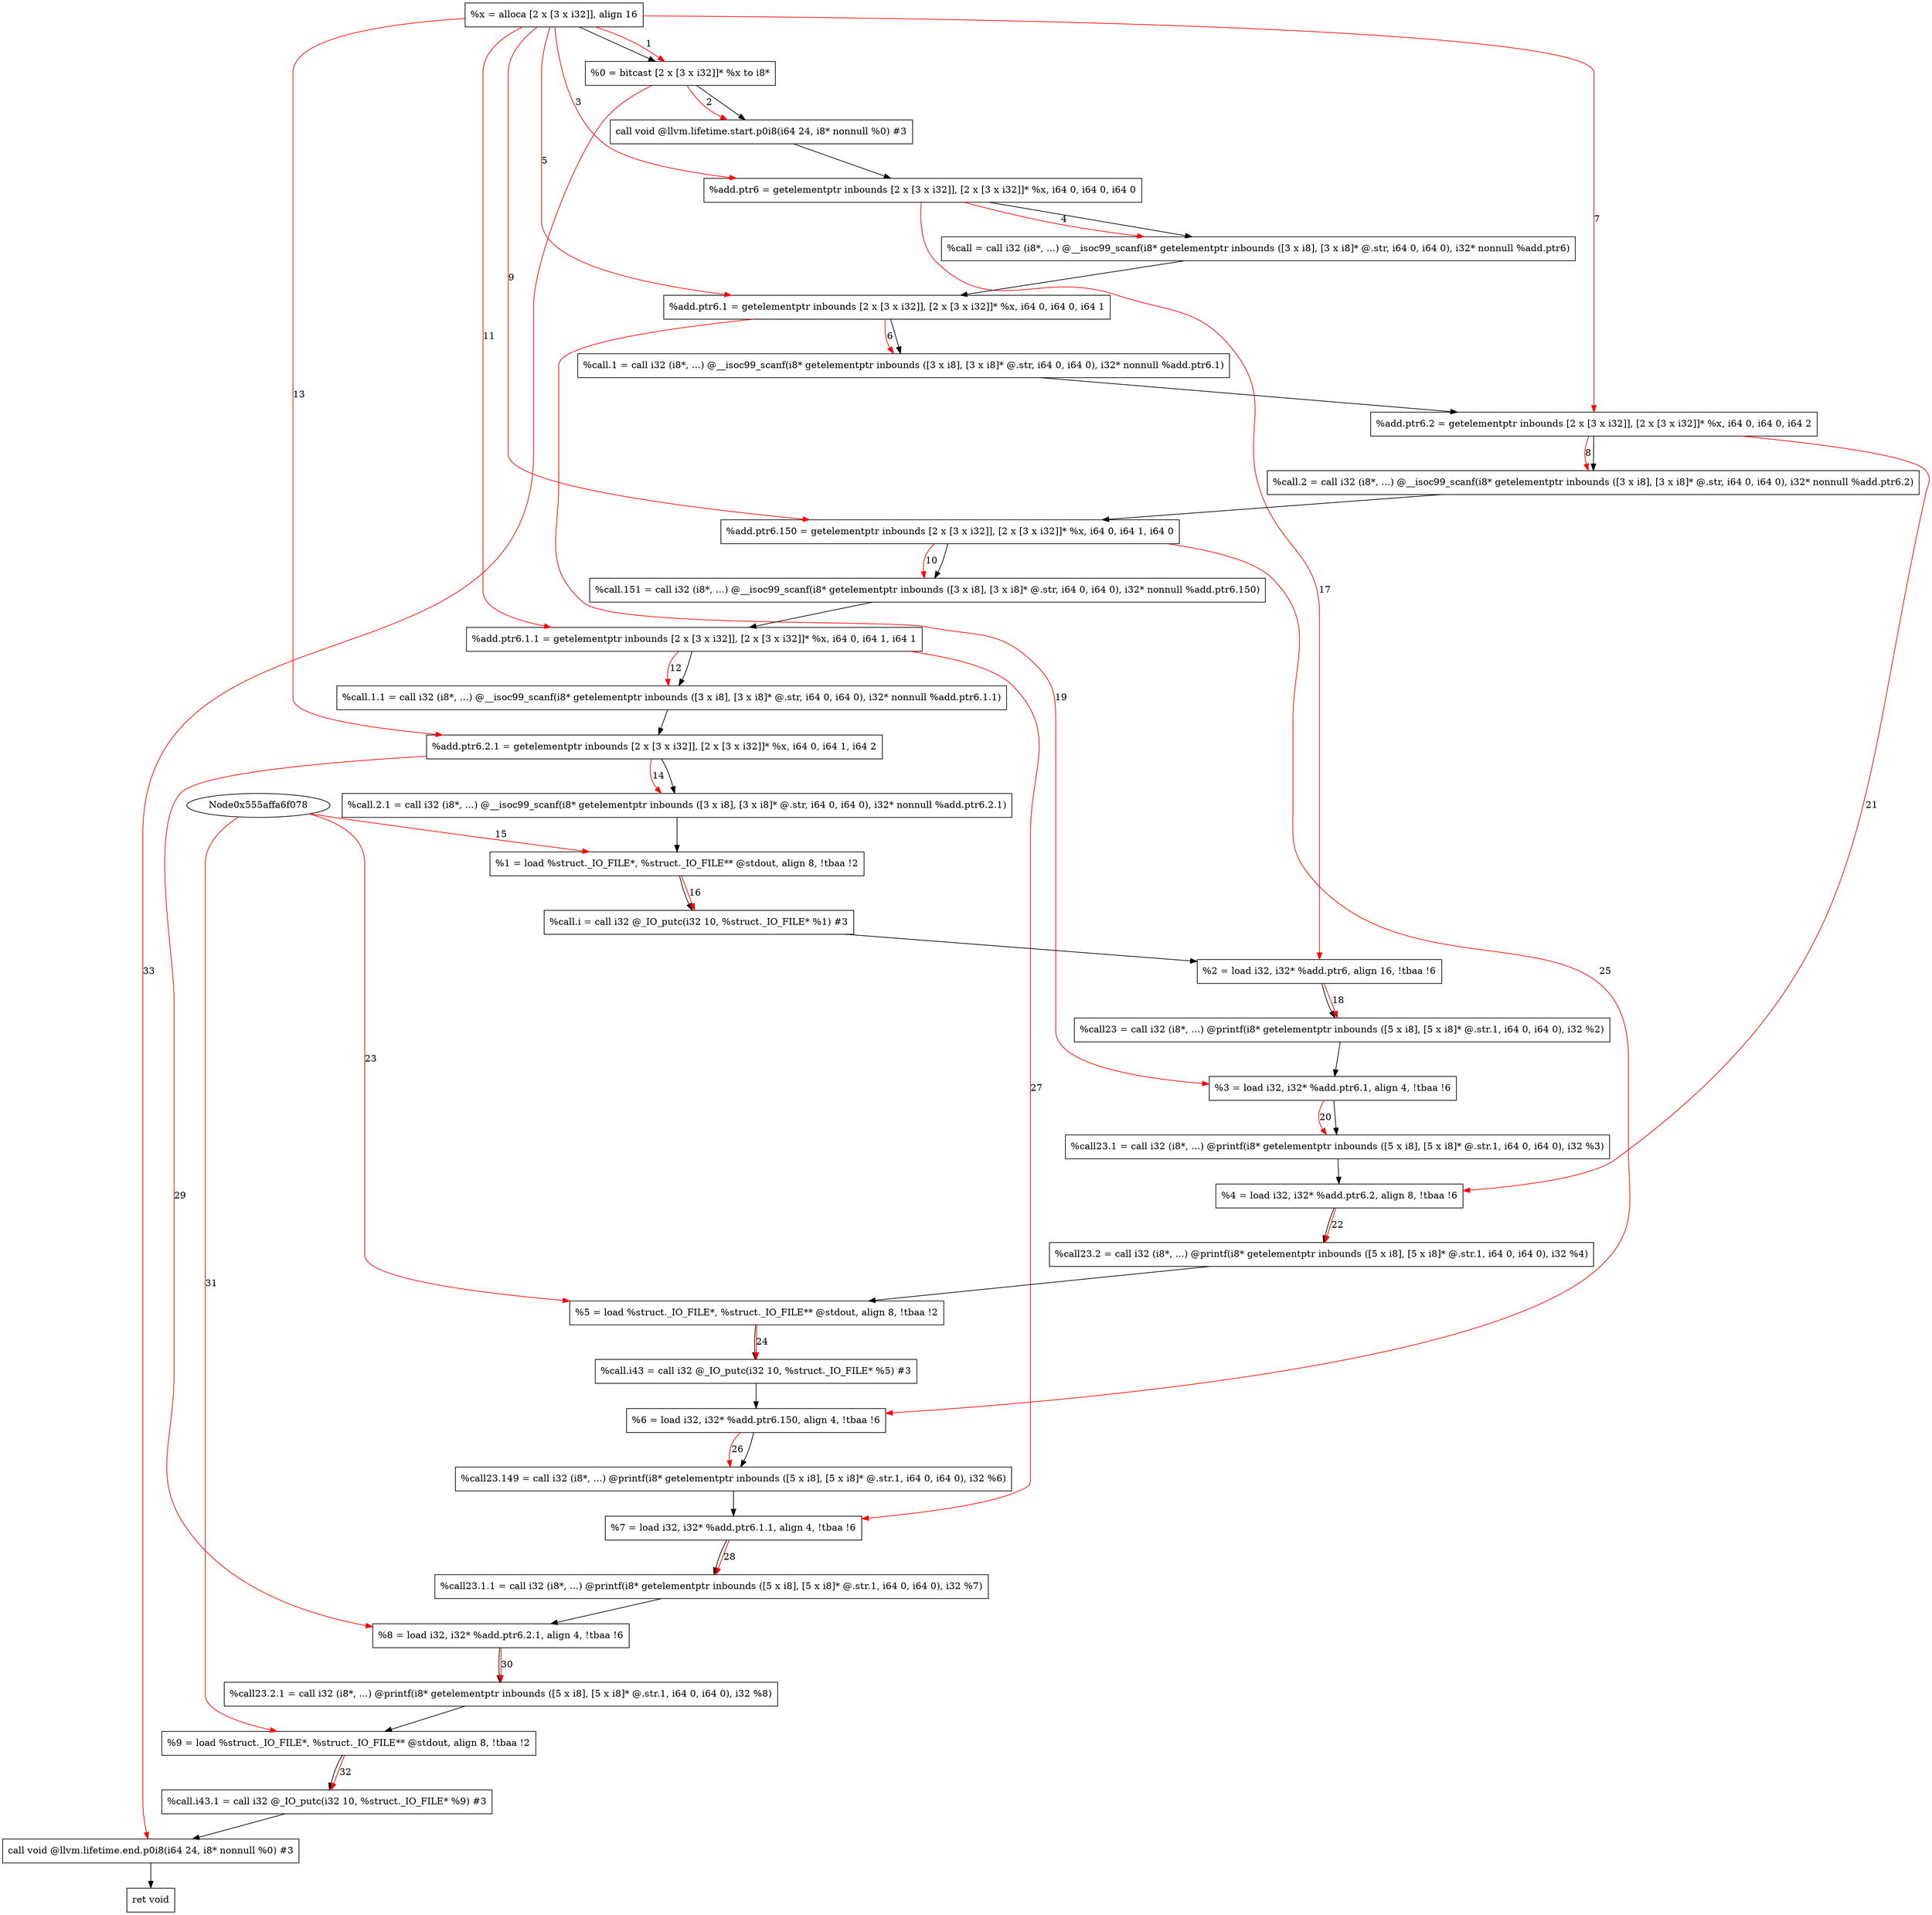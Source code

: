 digraph "CDFG for'func' function" {
	Node0x555affa6f328[shape=record, label="  %x = alloca [2 x [3 x i32]], align 16"]
	Node0x555affa6f9e8[shape=record, label="  %0 = bitcast [2 x [3 x i32]]* %x to i8*"]
	Node0x555affa6fe48[shape=record, label="  call void @llvm.lifetime.start.p0i8(i64 24, i8* nonnull %0) #3"]
	Node0x555affa6ff70[shape=record, label="  %add.ptr6 = getelementptr inbounds [2 x [3 x i32]], [2 x [3 x i32]]* %x, i64 0, i64 0, i64 0"]
	Node0x555affa70388[shape=record, label="  %call = call i32 (i8*, ...) @__isoc99_scanf(i8* getelementptr inbounds ([3 x i8], [3 x i8]* @.str, i64 0, i64 0), i32* nonnull %add.ptr6)"]
	Node0x555affa704c0[shape=record, label="  %add.ptr6.1 = getelementptr inbounds [2 x [3 x i32]], [2 x [3 x i32]]* %x, i64 0, i64 0, i64 1"]
	Node0x555affa705a8[shape=record, label="  %call.1 = call i32 (i8*, ...) @__isoc99_scanf(i8* getelementptr inbounds ([3 x i8], [3 x i8]* @.str, i64 0, i64 0), i32* nonnull %add.ptr6.1)"]
	Node0x555affa706e0[shape=record, label="  %add.ptr6.2 = getelementptr inbounds [2 x [3 x i32]], [2 x [3 x i32]]* %x, i64 0, i64 0, i64 2"]
	Node0x555affa707c8[shape=record, label="  %call.2 = call i32 (i8*, ...) @__isoc99_scanf(i8* getelementptr inbounds ([3 x i8], [3 x i8]* @.str, i64 0, i64 0), i32* nonnull %add.ptr6.2)"]
	Node0x555affa708d0[shape=record, label="  %add.ptr6.150 = getelementptr inbounds [2 x [3 x i32]], [2 x [3 x i32]]* %x, i64 0, i64 1, i64 0"]
	Node0x555affa709b8[shape=record, label="  %call.151 = call i32 (i8*, ...) @__isoc99_scanf(i8* getelementptr inbounds ([3 x i8], [3 x i8]* @.str, i64 0, i64 0), i32* nonnull %add.ptr6.150)"]
	Node0x555affa70af0[shape=record, label="  %add.ptr6.1.1 = getelementptr inbounds [2 x [3 x i32]], [2 x [3 x i32]]* %x, i64 0, i64 1, i64 1"]
	Node0x555affa70bb8[shape=record, label="  %call.1.1 = call i32 (i8*, ...) @__isoc99_scanf(i8* getelementptr inbounds ([3 x i8], [3 x i8]* @.str, i64 0, i64 0), i32* nonnull %add.ptr6.1.1)"]
	Node0x555affa70cf0[shape=record, label="  %add.ptr6.2.1 = getelementptr inbounds [2 x [3 x i32]], [2 x [3 x i32]]* %x, i64 0, i64 1, i64 2"]
	Node0x555affa70f58[shape=record, label="  %call.2.1 = call i32 (i8*, ...) @__isoc99_scanf(i8* getelementptr inbounds ([3 x i8], [3 x i8]* @.str, i64 0, i64 0), i32* nonnull %add.ptr6.2.1)"]
	Node0x555affa71048[shape=record, label="  %1 = load %struct._IO_FILE*, %struct._IO_FILE** @stdout, align 8, !tbaa !2"]
	Node0x555affa720b8[shape=record, label="  %call.i = call i32 @_IO_putc(i32 10, %struct._IO_FILE* %1) #3"]
	Node0x555affa72178[shape=record, label="  %2 = load i32, i32* %add.ptr6, align 16, !tbaa !6"]
	Node0x555affa723c8[shape=record, label="  %call23 = call i32 (i8*, ...) @printf(i8* getelementptr inbounds ([5 x i8], [5 x i8]* @.str.1, i64 0, i64 0), i32 %2)"]
	Node0x555affa724a8[shape=record, label="  %3 = load i32, i32* %add.ptr6.1, align 4, !tbaa !6"]
	Node0x555affa72b68[shape=record, label="  %call23.1 = call i32 (i8*, ...) @printf(i8* getelementptr inbounds ([5 x i8], [5 x i8]* @.str.1, i64 0, i64 0), i32 %3)"]
	Node0x555affa72c58[shape=record, label="  %4 = load i32, i32* %add.ptr6.2, align 8, !tbaa !6"]
	Node0x555affa72d38[shape=record, label="  %call23.2 = call i32 (i8*, ...) @printf(i8* getelementptr inbounds ([5 x i8], [5 x i8]* @.str.1, i64 0, i64 0), i32 %4)"]
	Node0x555affa72df8[shape=record, label="  %5 = load %struct._IO_FILE*, %struct._IO_FILE** @stdout, align 8, !tbaa !2"]
	Node0x555affa734d8[shape=record, label="  %call.i43 = call i32 @_IO_putc(i32 10, %struct._IO_FILE* %5) #3"]
	Node0x555affa735c8[shape=record, label="  %6 = load i32, i32* %add.ptr6.150, align 4, !tbaa !6"]
	Node0x555affa73658[shape=record, label="  %call23.149 = call i32 (i8*, ...) @printf(i8* getelementptr inbounds ([5 x i8], [5 x i8]* @.str.1, i64 0, i64 0), i32 %6)"]
	Node0x555affa73748[shape=record, label="  %7 = load i32, i32* %add.ptr6.1.1, align 4, !tbaa !6"]
	Node0x555affa737d8[shape=record, label="  %call23.1.1 = call i32 (i8*, ...) @printf(i8* getelementptr inbounds ([5 x i8], [5 x i8]* @.str.1, i64 0, i64 0), i32 %7)"]
	Node0x555affa738c8[shape=record, label="  %8 = load i32, i32* %add.ptr6.2.1, align 4, !tbaa !6"]
	Node0x555affa739e8[shape=record, label="  %call23.2.1 = call i32 (i8*, ...) @printf(i8* getelementptr inbounds ([5 x i8], [5 x i8]* @.str.1, i64 0, i64 0), i32 %8)"]
	Node0x555affa73a88[shape=record, label="  %9 = load %struct._IO_FILE*, %struct._IO_FILE** @stdout, align 8, !tbaa !2"]
	Node0x555affa73b38[shape=record, label="  %call.i43.1 = call i32 @_IO_putc(i32 10, %struct._IO_FILE* %9) #3"]
	Node0x555affa73df8[shape=record, label="  call void @llvm.lifetime.end.p0i8(i64 24, i8* nonnull %0) #3"]
	Node0x555affa73ea0[shape=record, label="  ret void"]
	Node0x555affa6f328 -> Node0x555affa6f9e8
	Node0x555affa6f9e8 -> Node0x555affa6fe48
	Node0x555affa6fe48 -> Node0x555affa6ff70
	Node0x555affa6ff70 -> Node0x555affa70388
	Node0x555affa70388 -> Node0x555affa704c0
	Node0x555affa704c0 -> Node0x555affa705a8
	Node0x555affa705a8 -> Node0x555affa706e0
	Node0x555affa706e0 -> Node0x555affa707c8
	Node0x555affa707c8 -> Node0x555affa708d0
	Node0x555affa708d0 -> Node0x555affa709b8
	Node0x555affa709b8 -> Node0x555affa70af0
	Node0x555affa70af0 -> Node0x555affa70bb8
	Node0x555affa70bb8 -> Node0x555affa70cf0
	Node0x555affa70cf0 -> Node0x555affa70f58
	Node0x555affa70f58 -> Node0x555affa71048
	Node0x555affa71048 -> Node0x555affa720b8
	Node0x555affa720b8 -> Node0x555affa72178
	Node0x555affa72178 -> Node0x555affa723c8
	Node0x555affa723c8 -> Node0x555affa724a8
	Node0x555affa724a8 -> Node0x555affa72b68
	Node0x555affa72b68 -> Node0x555affa72c58
	Node0x555affa72c58 -> Node0x555affa72d38
	Node0x555affa72d38 -> Node0x555affa72df8
	Node0x555affa72df8 -> Node0x555affa734d8
	Node0x555affa734d8 -> Node0x555affa735c8
	Node0x555affa735c8 -> Node0x555affa73658
	Node0x555affa73658 -> Node0x555affa73748
	Node0x555affa73748 -> Node0x555affa737d8
	Node0x555affa737d8 -> Node0x555affa738c8
	Node0x555affa738c8 -> Node0x555affa739e8
	Node0x555affa739e8 -> Node0x555affa73a88
	Node0x555affa73a88 -> Node0x555affa73b38
	Node0x555affa73b38 -> Node0x555affa73df8
	Node0x555affa73df8 -> Node0x555affa73ea0
edge [color=red]
	Node0x555affa6f328 -> Node0x555affa6f9e8[label="1"]
	Node0x555affa6f9e8 -> Node0x555affa6fe48[label="2"]
	Node0x555affa6f328 -> Node0x555affa6ff70[label="3"]
	Node0x555affa6ff70 -> Node0x555affa70388[label="4"]
	Node0x555affa6f328 -> Node0x555affa704c0[label="5"]
	Node0x555affa704c0 -> Node0x555affa705a8[label="6"]
	Node0x555affa6f328 -> Node0x555affa706e0[label="7"]
	Node0x555affa706e0 -> Node0x555affa707c8[label="8"]
	Node0x555affa6f328 -> Node0x555affa708d0[label="9"]
	Node0x555affa708d0 -> Node0x555affa709b8[label="10"]
	Node0x555affa6f328 -> Node0x555affa70af0[label="11"]
	Node0x555affa70af0 -> Node0x555affa70bb8[label="12"]
	Node0x555affa6f328 -> Node0x555affa70cf0[label="13"]
	Node0x555affa70cf0 -> Node0x555affa70f58[label="14"]
	Node0x555affa6f078 -> Node0x555affa71048[label="15"]
	Node0x555affa71048 -> Node0x555affa720b8[label="16"]
	Node0x555affa6ff70 -> Node0x555affa72178[label="17"]
	Node0x555affa72178 -> Node0x555affa723c8[label="18"]
	Node0x555affa704c0 -> Node0x555affa724a8[label="19"]
	Node0x555affa724a8 -> Node0x555affa72b68[label="20"]
	Node0x555affa706e0 -> Node0x555affa72c58[label="21"]
	Node0x555affa72c58 -> Node0x555affa72d38[label="22"]
	Node0x555affa6f078 -> Node0x555affa72df8[label="23"]
	Node0x555affa72df8 -> Node0x555affa734d8[label="24"]
	Node0x555affa708d0 -> Node0x555affa735c8[label="25"]
	Node0x555affa735c8 -> Node0x555affa73658[label="26"]
	Node0x555affa70af0 -> Node0x555affa73748[label="27"]
	Node0x555affa73748 -> Node0x555affa737d8[label="28"]
	Node0x555affa70cf0 -> Node0x555affa738c8[label="29"]
	Node0x555affa738c8 -> Node0x555affa739e8[label="30"]
	Node0x555affa6f078 -> Node0x555affa73a88[label="31"]
	Node0x555affa73a88 -> Node0x555affa73b38[label="32"]
	Node0x555affa6f9e8 -> Node0x555affa73df8[label="33"]
}

